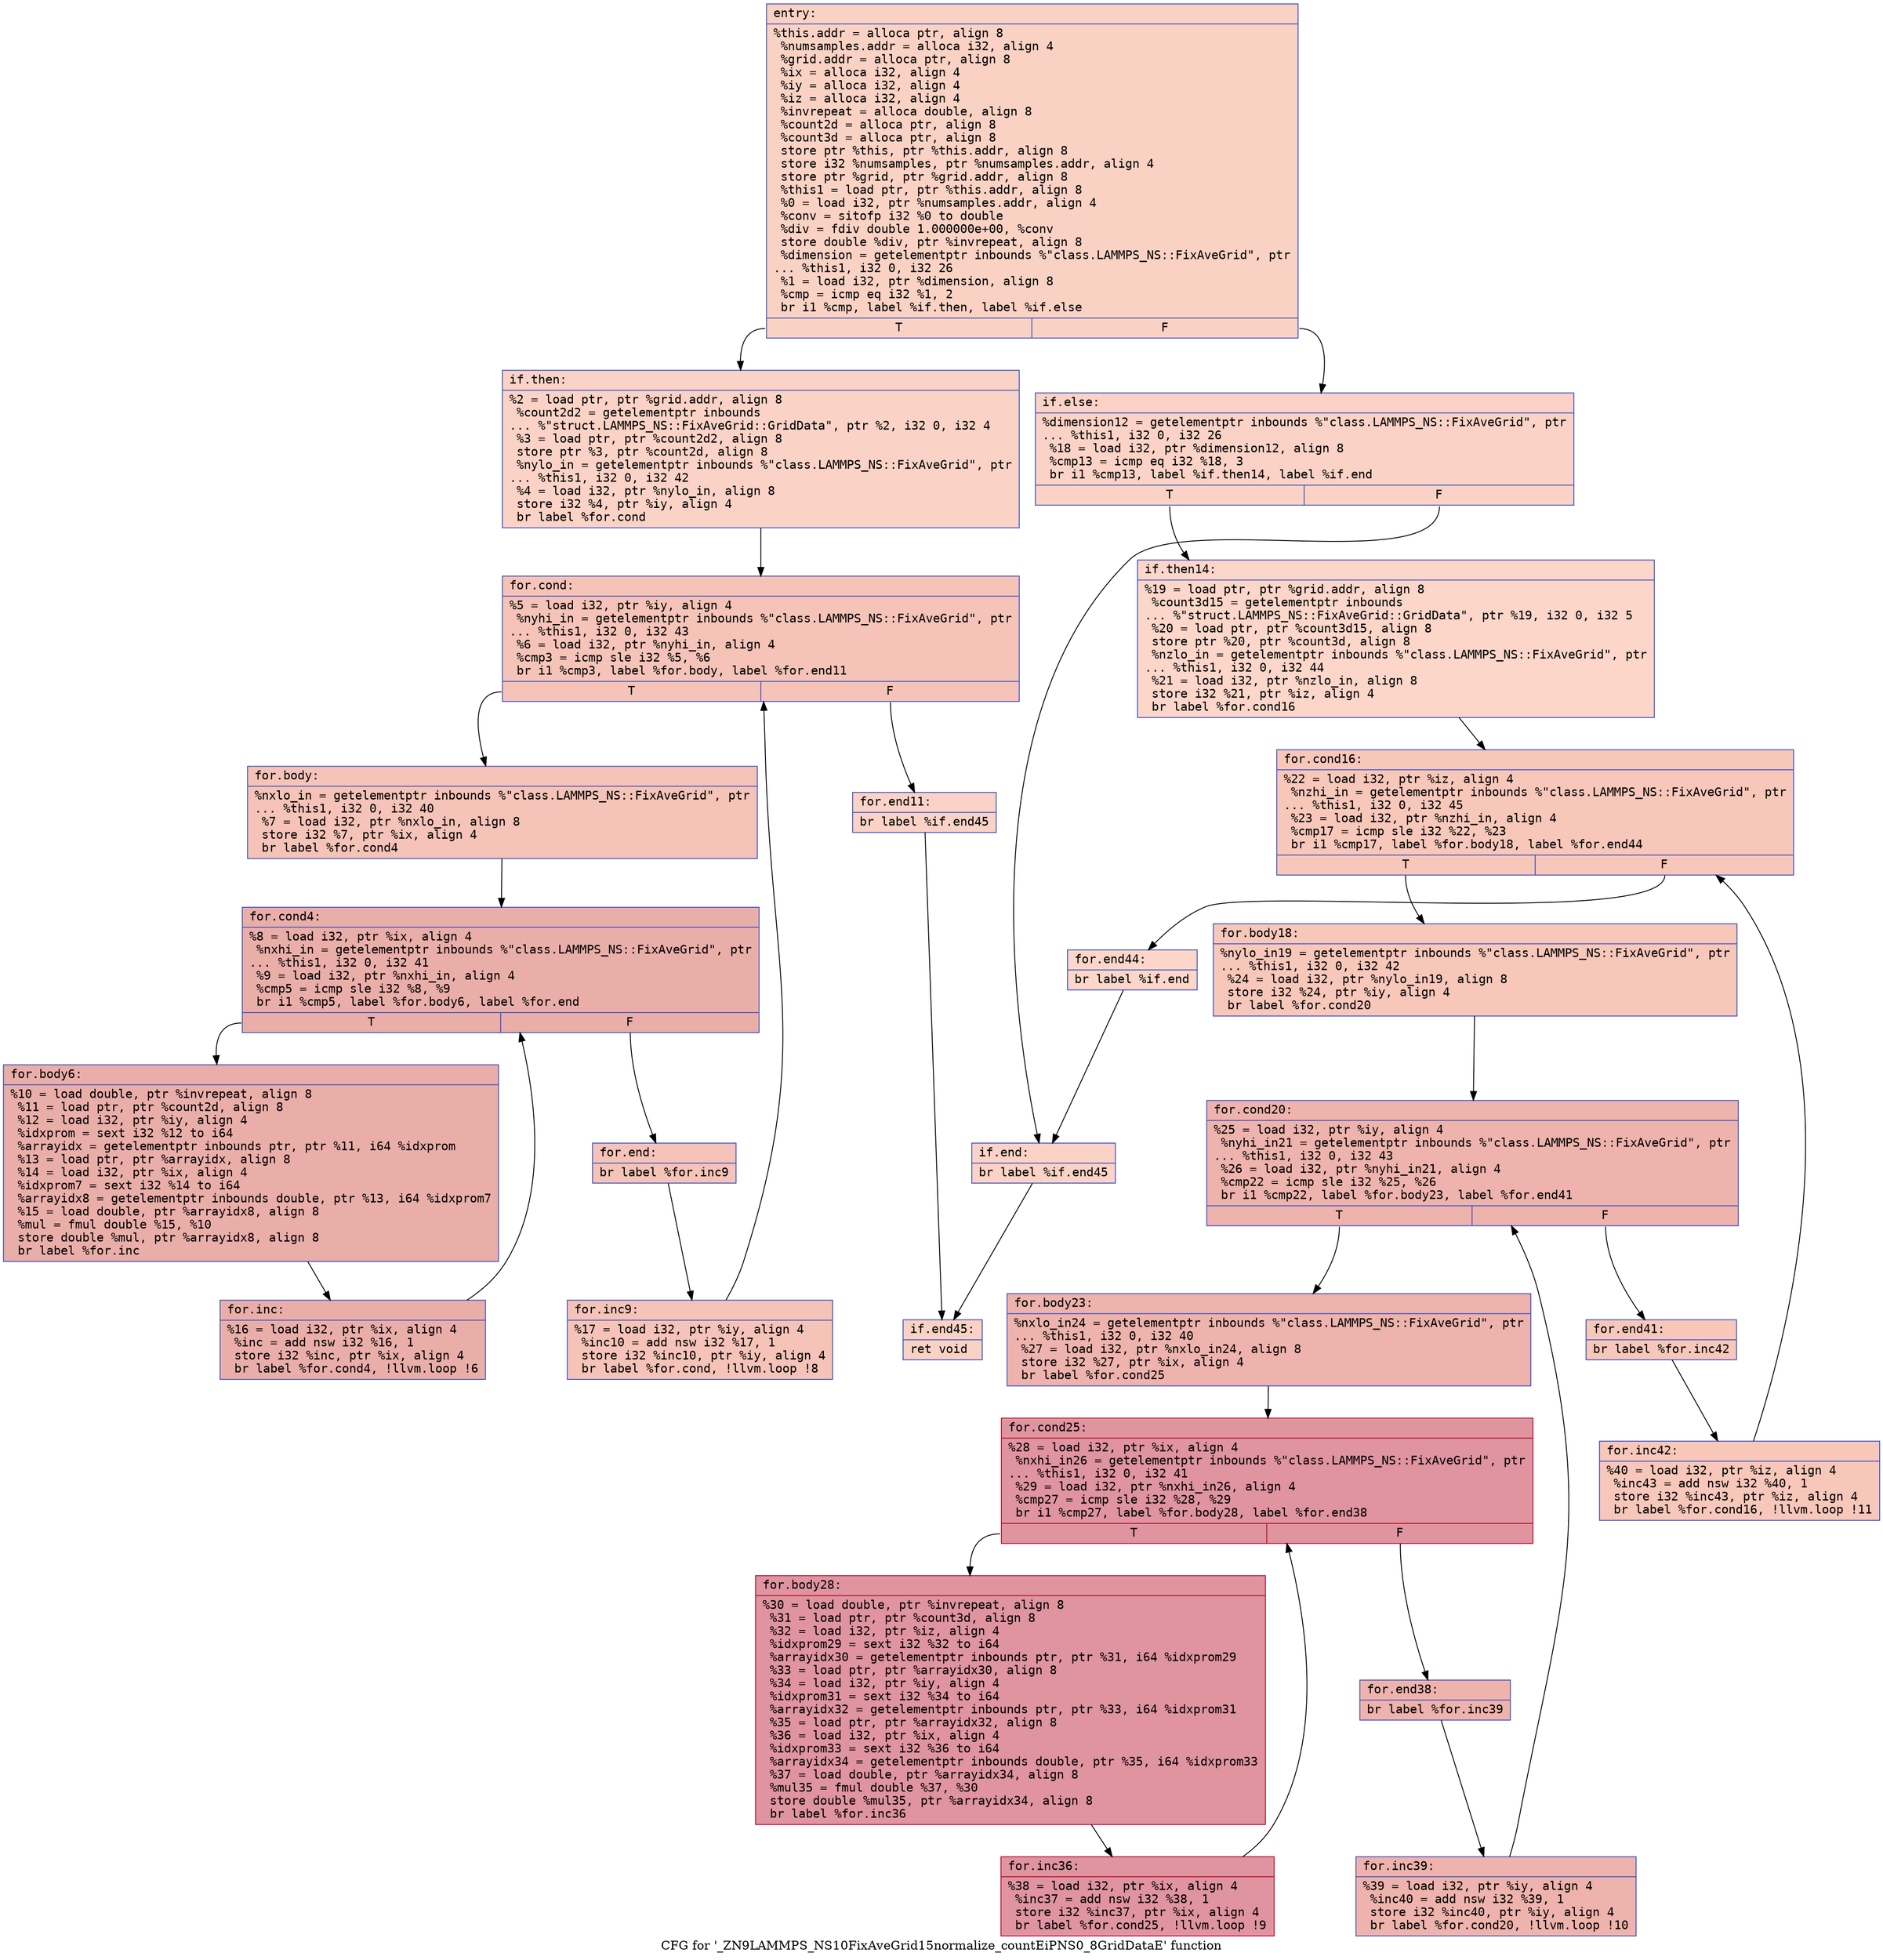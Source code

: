 digraph "CFG for '_ZN9LAMMPS_NS10FixAveGrid15normalize_countEiPNS0_8GridDataE' function" {
	label="CFG for '_ZN9LAMMPS_NS10FixAveGrid15normalize_countEiPNS0_8GridDataE' function";

	Node0x560b51427d80 [shape=record,color="#3d50c3ff", style=filled, fillcolor="#f4987a70" fontname="Courier",label="{entry:\l|  %this.addr = alloca ptr, align 8\l  %numsamples.addr = alloca i32, align 4\l  %grid.addr = alloca ptr, align 8\l  %ix = alloca i32, align 4\l  %iy = alloca i32, align 4\l  %iz = alloca i32, align 4\l  %invrepeat = alloca double, align 8\l  %count2d = alloca ptr, align 8\l  %count3d = alloca ptr, align 8\l  store ptr %this, ptr %this.addr, align 8\l  store i32 %numsamples, ptr %numsamples.addr, align 4\l  store ptr %grid, ptr %grid.addr, align 8\l  %this1 = load ptr, ptr %this.addr, align 8\l  %0 = load i32, ptr %numsamples.addr, align 4\l  %conv = sitofp i32 %0 to double\l  %div = fdiv double 1.000000e+00, %conv\l  store double %div, ptr %invrepeat, align 8\l  %dimension = getelementptr inbounds %\"class.LAMMPS_NS::FixAveGrid\", ptr\l... %this1, i32 0, i32 26\l  %1 = load i32, ptr %dimension, align 8\l  %cmp = icmp eq i32 %1, 2\l  br i1 %cmp, label %if.then, label %if.else\l|{<s0>T|<s1>F}}"];
	Node0x560b51427d80:s0 -> Node0x560b51433710[tooltip="entry -> if.then\nProbability 50.00%" ];
	Node0x560b51427d80:s1 -> Node0x560b51433780[tooltip="entry -> if.else\nProbability 50.00%" ];
	Node0x560b51433710 [shape=record,color="#3d50c3ff", style=filled, fillcolor="#f59c7d70" fontname="Courier",label="{if.then:\l|  %2 = load ptr, ptr %grid.addr, align 8\l  %count2d2 = getelementptr inbounds\l... %\"struct.LAMMPS_NS::FixAveGrid::GridData\", ptr %2, i32 0, i32 4\l  %3 = load ptr, ptr %count2d2, align 8\l  store ptr %3, ptr %count2d, align 8\l  %nylo_in = getelementptr inbounds %\"class.LAMMPS_NS::FixAveGrid\", ptr\l... %this1, i32 0, i32 42\l  %4 = load i32, ptr %nylo_in, align 8\l  store i32 %4, ptr %iy, align 4\l  br label %for.cond\l}"];
	Node0x560b51433710 -> Node0x560b51433d30[tooltip="if.then -> for.cond\nProbability 100.00%" ];
	Node0x560b51433d30 [shape=record,color="#3d50c3ff", style=filled, fillcolor="#e8765c70" fontname="Courier",label="{for.cond:\l|  %5 = load i32, ptr %iy, align 4\l  %nyhi_in = getelementptr inbounds %\"class.LAMMPS_NS::FixAveGrid\", ptr\l... %this1, i32 0, i32 43\l  %6 = load i32, ptr %nyhi_in, align 4\l  %cmp3 = icmp sle i32 %5, %6\l  br i1 %cmp3, label %for.body, label %for.end11\l|{<s0>T|<s1>F}}"];
	Node0x560b51433d30:s0 -> Node0x560b51428600[tooltip="for.cond -> for.body\nProbability 96.88%" ];
	Node0x560b51433d30:s1 -> Node0x560b51428680[tooltip="for.cond -> for.end11\nProbability 3.12%" ];
	Node0x560b51428600 [shape=record,color="#3d50c3ff", style=filled, fillcolor="#e8765c70" fontname="Courier",label="{for.body:\l|  %nxlo_in = getelementptr inbounds %\"class.LAMMPS_NS::FixAveGrid\", ptr\l... %this1, i32 0, i32 40\l  %7 = load i32, ptr %nxlo_in, align 8\l  store i32 %7, ptr %ix, align 4\l  br label %for.cond4\l}"];
	Node0x560b51428600 -> Node0x560b514345e0[tooltip="for.body -> for.cond4\nProbability 100.00%" ];
	Node0x560b514345e0 [shape=record,color="#3d50c3ff", style=filled, fillcolor="#d0473d70" fontname="Courier",label="{for.cond4:\l|  %8 = load i32, ptr %ix, align 4\l  %nxhi_in = getelementptr inbounds %\"class.LAMMPS_NS::FixAveGrid\", ptr\l... %this1, i32 0, i32 41\l  %9 = load i32, ptr %nxhi_in, align 4\l  %cmp5 = icmp sle i32 %8, %9\l  br i1 %cmp5, label %for.body6, label %for.end\l|{<s0>T|<s1>F}}"];
	Node0x560b514345e0:s0 -> Node0x560b51434960[tooltip="for.cond4 -> for.body6\nProbability 96.88%" ];
	Node0x560b514345e0:s1 -> Node0x560b514349e0[tooltip="for.cond4 -> for.end\nProbability 3.12%" ];
	Node0x560b51434960 [shape=record,color="#3d50c3ff", style=filled, fillcolor="#d0473d70" fontname="Courier",label="{for.body6:\l|  %10 = load double, ptr %invrepeat, align 8\l  %11 = load ptr, ptr %count2d, align 8\l  %12 = load i32, ptr %iy, align 4\l  %idxprom = sext i32 %12 to i64\l  %arrayidx = getelementptr inbounds ptr, ptr %11, i64 %idxprom\l  %13 = load ptr, ptr %arrayidx, align 8\l  %14 = load i32, ptr %ix, align 4\l  %idxprom7 = sext i32 %14 to i64\l  %arrayidx8 = getelementptr inbounds double, ptr %13, i64 %idxprom7\l  %15 = load double, ptr %arrayidx8, align 8\l  %mul = fmul double %15, %10\l  store double %mul, ptr %arrayidx8, align 8\l  br label %for.inc\l}"];
	Node0x560b51434960 -> Node0x560b51435220[tooltip="for.body6 -> for.inc\nProbability 100.00%" ];
	Node0x560b51435220 [shape=record,color="#3d50c3ff", style=filled, fillcolor="#d0473d70" fontname="Courier",label="{for.inc:\l|  %16 = load i32, ptr %ix, align 4\l  %inc = add nsw i32 %16, 1\l  store i32 %inc, ptr %ix, align 4\l  br label %for.cond4, !llvm.loop !6\l}"];
	Node0x560b51435220 -> Node0x560b514345e0[tooltip="for.inc -> for.cond4\nProbability 100.00%" ];
	Node0x560b514349e0 [shape=record,color="#3d50c3ff", style=filled, fillcolor="#e8765c70" fontname="Courier",label="{for.end:\l|  br label %for.inc9\l}"];
	Node0x560b514349e0 -> Node0x560b51435690[tooltip="for.end -> for.inc9\nProbability 100.00%" ];
	Node0x560b51435690 [shape=record,color="#3d50c3ff", style=filled, fillcolor="#e8765c70" fontname="Courier",label="{for.inc9:\l|  %17 = load i32, ptr %iy, align 4\l  %inc10 = add nsw i32 %17, 1\l  store i32 %inc10, ptr %iy, align 4\l  br label %for.cond, !llvm.loop !8\l}"];
	Node0x560b51435690 -> Node0x560b51433d30[tooltip="for.inc9 -> for.cond\nProbability 100.00%" ];
	Node0x560b51428680 [shape=record,color="#3d50c3ff", style=filled, fillcolor="#f59c7d70" fontname="Courier",label="{for.end11:\l|  br label %if.end45\l}"];
	Node0x560b51428680 -> Node0x560b51435b10[tooltip="for.end11 -> if.end45\nProbability 100.00%" ];
	Node0x560b51433780 [shape=record,color="#3d50c3ff", style=filled, fillcolor="#f59c7d70" fontname="Courier",label="{if.else:\l|  %dimension12 = getelementptr inbounds %\"class.LAMMPS_NS::FixAveGrid\", ptr\l... %this1, i32 0, i32 26\l  %18 = load i32, ptr %dimension12, align 8\l  %cmp13 = icmp eq i32 %18, 3\l  br i1 %cmp13, label %if.then14, label %if.end\l|{<s0>T|<s1>F}}"];
	Node0x560b51433780:s0 -> Node0x560b51435e20[tooltip="if.else -> if.then14\nProbability 50.00%" ];
	Node0x560b51433780:s1 -> Node0x560b51435ea0[tooltip="if.else -> if.end\nProbability 50.00%" ];
	Node0x560b51435e20 [shape=record,color="#3d50c3ff", style=filled, fillcolor="#f6a38570" fontname="Courier",label="{if.then14:\l|  %19 = load ptr, ptr %grid.addr, align 8\l  %count3d15 = getelementptr inbounds\l... %\"struct.LAMMPS_NS::FixAveGrid::GridData\", ptr %19, i32 0, i32 5\l  %20 = load ptr, ptr %count3d15, align 8\l  store ptr %20, ptr %count3d, align 8\l  %nzlo_in = getelementptr inbounds %\"class.LAMMPS_NS::FixAveGrid\", ptr\l... %this1, i32 0, i32 44\l  %21 = load i32, ptr %nzlo_in, align 8\l  store i32 %21, ptr %iz, align 4\l  br label %for.cond16\l}"];
	Node0x560b51435e20 -> Node0x560b514341d0[tooltip="if.then14 -> for.cond16\nProbability 100.00%" ];
	Node0x560b514341d0 [shape=record,color="#3d50c3ff", style=filled, fillcolor="#ec7f6370" fontname="Courier",label="{for.cond16:\l|  %22 = load i32, ptr %iz, align 4\l  %nzhi_in = getelementptr inbounds %\"class.LAMMPS_NS::FixAveGrid\", ptr\l... %this1, i32 0, i32 45\l  %23 = load i32, ptr %nzhi_in, align 4\l  %cmp17 = icmp sle i32 %22, %23\l  br i1 %cmp17, label %for.body18, label %for.end44\l|{<s0>T|<s1>F}}"];
	Node0x560b514341d0:s0 -> Node0x560b513c36b0[tooltip="for.cond16 -> for.body18\nProbability 96.88%" ];
	Node0x560b514341d0:s1 -> Node0x560b51436ad0[tooltip="for.cond16 -> for.end44\nProbability 3.12%" ];
	Node0x560b513c36b0 [shape=record,color="#3d50c3ff", style=filled, fillcolor="#ec7f6370" fontname="Courier",label="{for.body18:\l|  %nylo_in19 = getelementptr inbounds %\"class.LAMMPS_NS::FixAveGrid\", ptr\l... %this1, i32 0, i32 42\l  %24 = load i32, ptr %nylo_in19, align 8\l  store i32 %24, ptr %iy, align 4\l  br label %for.cond20\l}"];
	Node0x560b513c36b0 -> Node0x560b51436e10[tooltip="for.body18 -> for.cond20\nProbability 100.00%" ];
	Node0x560b51436e10 [shape=record,color="#3d50c3ff", style=filled, fillcolor="#d6524470" fontname="Courier",label="{for.cond20:\l|  %25 = load i32, ptr %iy, align 4\l  %nyhi_in21 = getelementptr inbounds %\"class.LAMMPS_NS::FixAveGrid\", ptr\l... %this1, i32 0, i32 43\l  %26 = load i32, ptr %nyhi_in21, align 4\l  %cmp22 = icmp sle i32 %25, %26\l  br i1 %cmp22, label %for.body23, label %for.end41\l|{<s0>T|<s1>F}}"];
	Node0x560b51436e10:s0 -> Node0x560b51437180[tooltip="for.cond20 -> for.body23\nProbability 96.88%" ];
	Node0x560b51436e10:s1 -> Node0x560b51437200[tooltip="for.cond20 -> for.end41\nProbability 3.12%" ];
	Node0x560b51437180 [shape=record,color="#3d50c3ff", style=filled, fillcolor="#d6524470" fontname="Courier",label="{for.body23:\l|  %nxlo_in24 = getelementptr inbounds %\"class.LAMMPS_NS::FixAveGrid\", ptr\l... %this1, i32 0, i32 40\l  %27 = load i32, ptr %nxlo_in24, align 8\l  store i32 %27, ptr %ix, align 4\l  br label %for.cond25\l}"];
	Node0x560b51437180 -> Node0x560b51437540[tooltip="for.body23 -> for.cond25\nProbability 100.00%" ];
	Node0x560b51437540 [shape=record,color="#b70d28ff", style=filled, fillcolor="#b70d2870" fontname="Courier",label="{for.cond25:\l|  %28 = load i32, ptr %ix, align 4\l  %nxhi_in26 = getelementptr inbounds %\"class.LAMMPS_NS::FixAveGrid\", ptr\l... %this1, i32 0, i32 41\l  %29 = load i32, ptr %nxhi_in26, align 4\l  %cmp27 = icmp sle i32 %28, %29\l  br i1 %cmp27, label %for.body28, label %for.end38\l|{<s0>T|<s1>F}}"];
	Node0x560b51437540:s0 -> Node0x560b514378d0[tooltip="for.cond25 -> for.body28\nProbability 96.88%" ];
	Node0x560b51437540:s1 -> Node0x560b51437950[tooltip="for.cond25 -> for.end38\nProbability 3.12%" ];
	Node0x560b514378d0 [shape=record,color="#b70d28ff", style=filled, fillcolor="#b70d2870" fontname="Courier",label="{for.body28:\l|  %30 = load double, ptr %invrepeat, align 8\l  %31 = load ptr, ptr %count3d, align 8\l  %32 = load i32, ptr %iz, align 4\l  %idxprom29 = sext i32 %32 to i64\l  %arrayidx30 = getelementptr inbounds ptr, ptr %31, i64 %idxprom29\l  %33 = load ptr, ptr %arrayidx30, align 8\l  %34 = load i32, ptr %iy, align 4\l  %idxprom31 = sext i32 %34 to i64\l  %arrayidx32 = getelementptr inbounds ptr, ptr %33, i64 %idxprom31\l  %35 = load ptr, ptr %arrayidx32, align 8\l  %36 = load i32, ptr %ix, align 4\l  %idxprom33 = sext i32 %36 to i64\l  %arrayidx34 = getelementptr inbounds double, ptr %35, i64 %idxprom33\l  %37 = load double, ptr %arrayidx34, align 8\l  %mul35 = fmul double %37, %30\l  store double %mul35, ptr %arrayidx34, align 8\l  br label %for.inc36\l}"];
	Node0x560b514378d0 -> Node0x560b51438420[tooltip="for.body28 -> for.inc36\nProbability 100.00%" ];
	Node0x560b51438420 [shape=record,color="#b70d28ff", style=filled, fillcolor="#b70d2870" fontname="Courier",label="{for.inc36:\l|  %38 = load i32, ptr %ix, align 4\l  %inc37 = add nsw i32 %38, 1\l  store i32 %inc37, ptr %ix, align 4\l  br label %for.cond25, !llvm.loop !9\l}"];
	Node0x560b51438420 -> Node0x560b51437540[tooltip="for.inc36 -> for.cond25\nProbability 100.00%" ];
	Node0x560b51437950 [shape=record,color="#3d50c3ff", style=filled, fillcolor="#d6524470" fontname="Courier",label="{for.end38:\l|  br label %for.inc39\l}"];
	Node0x560b51437950 -> Node0x560b514388a0[tooltip="for.end38 -> for.inc39\nProbability 100.00%" ];
	Node0x560b514388a0 [shape=record,color="#3d50c3ff", style=filled, fillcolor="#d6524470" fontname="Courier",label="{for.inc39:\l|  %39 = load i32, ptr %iy, align 4\l  %inc40 = add nsw i32 %39, 1\l  store i32 %inc40, ptr %iy, align 4\l  br label %for.cond20, !llvm.loop !10\l}"];
	Node0x560b514388a0 -> Node0x560b51436e10[tooltip="for.inc39 -> for.cond20\nProbability 100.00%" ];
	Node0x560b51437200 [shape=record,color="#3d50c3ff", style=filled, fillcolor="#ec7f6370" fontname="Courier",label="{for.end41:\l|  br label %for.inc42\l}"];
	Node0x560b51437200 -> Node0x560b51438d20[tooltip="for.end41 -> for.inc42\nProbability 100.00%" ];
	Node0x560b51438d20 [shape=record,color="#3d50c3ff", style=filled, fillcolor="#ec7f6370" fontname="Courier",label="{for.inc42:\l|  %40 = load i32, ptr %iz, align 4\l  %inc43 = add nsw i32 %40, 1\l  store i32 %inc43, ptr %iz, align 4\l  br label %for.cond16, !llvm.loop !11\l}"];
	Node0x560b51438d20 -> Node0x560b514341d0[tooltip="for.inc42 -> for.cond16\nProbability 100.00%" ];
	Node0x560b51436ad0 [shape=record,color="#3d50c3ff", style=filled, fillcolor="#f6a38570" fontname="Courier",label="{for.end44:\l|  br label %if.end\l}"];
	Node0x560b51436ad0 -> Node0x560b51435ea0[tooltip="for.end44 -> if.end\nProbability 100.00%" ];
	Node0x560b51435ea0 [shape=record,color="#3d50c3ff", style=filled, fillcolor="#f59c7d70" fontname="Courier",label="{if.end:\l|  br label %if.end45\l}"];
	Node0x560b51435ea0 -> Node0x560b51435b10[tooltip="if.end -> if.end45\nProbability 100.00%" ];
	Node0x560b51435b10 [shape=record,color="#3d50c3ff", style=filled, fillcolor="#f4987a70" fontname="Courier",label="{if.end45:\l|  ret void\l}"];
}
